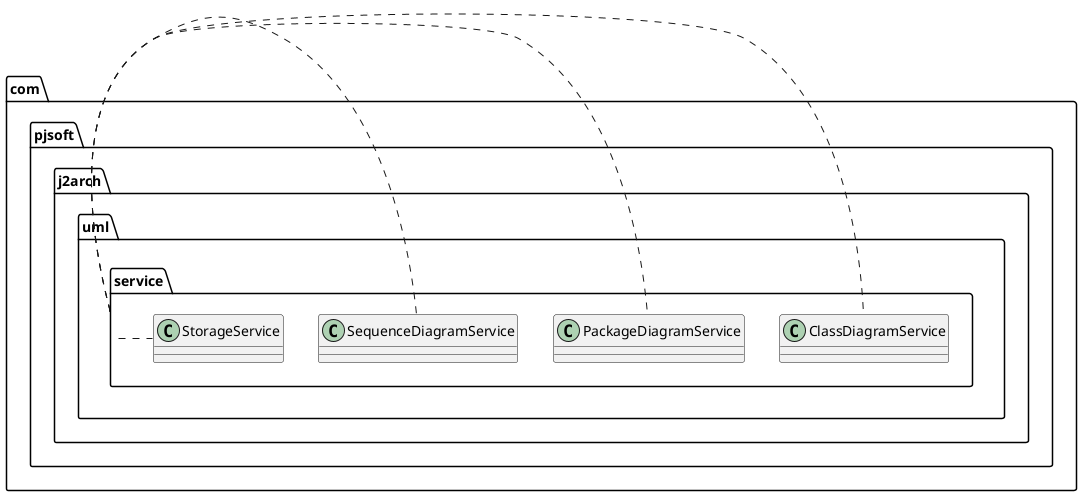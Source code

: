 @startuml
package com.pjsoft.j2arch.uml.service {
    com.pjsoft.j2arch.uml.service.ClassDiagramService
    com.pjsoft.j2arch.uml.service.PackageDiagramService
    com.pjsoft.j2arch.uml.service.SequenceDiagramService
    com.pjsoft.j2arch.uml.service.StorageService
}
@enduml
